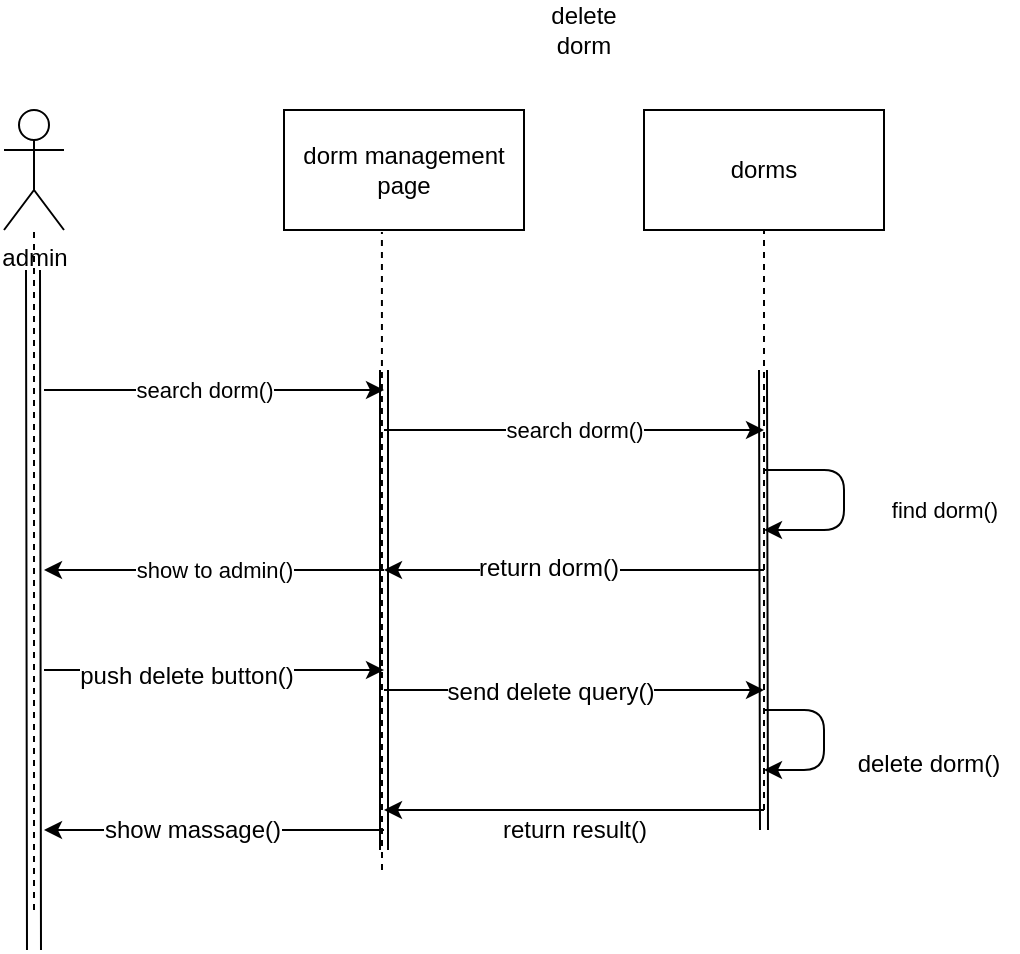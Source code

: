 <mxfile version="12.4.3" type="device" pages="1"><diagram id="t64HOerAyFGAr1dXZ_Yb" name="Page-1"><mxGraphModel dx="868" dy="433" grid="1" gridSize="10" guides="1" tooltips="1" connect="1" arrows="1" fold="1" page="1" pageScale="1" pageWidth="850" pageHeight="1100" math="0" shadow="0"><root><mxCell id="0"/><mxCell id="1" parent="0"/><mxCell id="DvIAKMcoWiGCEIp_HsKc-1" value="admin" style="shape=umlActor;verticalLabelPosition=bottom;labelBackgroundColor=#ffffff;verticalAlign=top;html=1;outlineConnect=0;" parent="1" vertex="1"><mxGeometry x="150" y="70" width="30" height="60" as="geometry"/></mxCell><mxCell id="DvIAKMcoWiGCEIp_HsKc-2" value="delete dorm" style="text;html=1;strokeColor=none;fillColor=none;align=center;verticalAlign=middle;whiteSpace=wrap;rounded=0;" parent="1" vertex="1"><mxGeometry x="420" y="20" width="40" height="20" as="geometry"/></mxCell><mxCell id="DvIAKMcoWiGCEIp_HsKc-3" value="dorm management page" style="rounded=0;whiteSpace=wrap;html=1;" parent="1" vertex="1"><mxGeometry x="290" y="70" width="120" height="60" as="geometry"/></mxCell><mxCell id="DvIAKMcoWiGCEIp_HsKc-4" value="" style="endArrow=none;dashed=1;html=1;" parent="1" target="DvIAKMcoWiGCEIp_HsKc-1" edge="1"><mxGeometry width="50" height="50" relative="1" as="geometry"><mxPoint x="165" y="470" as="sourcePoint"/><mxPoint x="200" y="210" as="targetPoint"/></mxGeometry></mxCell><mxCell id="DvIAKMcoWiGCEIp_HsKc-5" value="" style="shape=link;html=1;width=7;" parent="1" edge="1"><mxGeometry width="50" height="50" relative="1" as="geometry"><mxPoint x="165" y="490" as="sourcePoint"/><mxPoint x="164.5" y="150" as="targetPoint"/></mxGeometry></mxCell><mxCell id="DvIAKMcoWiGCEIp_HsKc-6" value="" style="endArrow=none;dashed=1;html=1;entryX=0.408;entryY=1.017;entryDx=0;entryDy=0;entryPerimeter=0;" parent="1" target="DvIAKMcoWiGCEIp_HsKc-3" edge="1"><mxGeometry width="50" height="50" relative="1" as="geometry"><mxPoint x="339" y="450" as="sourcePoint"/><mxPoint x="340" y="153" as="targetPoint"/></mxGeometry></mxCell><mxCell id="DvIAKMcoWiGCEIp_HsKc-7" value="" style="shape=link;html=1;" parent="1" edge="1"><mxGeometry width="50" height="50" relative="1" as="geometry"><mxPoint x="340" y="440" as="sourcePoint"/><mxPoint x="340" y="200" as="targetPoint"/></mxGeometry></mxCell><mxCell id="DvIAKMcoWiGCEIp_HsKc-8" value="dorms" style="rounded=0;whiteSpace=wrap;html=1;" parent="1" vertex="1"><mxGeometry x="470" y="70" width="120" height="60" as="geometry"/></mxCell><mxCell id="DvIAKMcoWiGCEIp_HsKc-9" value="" style="endArrow=none;dashed=1;html=1;entryX=0.5;entryY=1;entryDx=0;entryDy=0;" parent="1" target="DvIAKMcoWiGCEIp_HsKc-8" edge="1"><mxGeometry width="50" height="50" relative="1" as="geometry"><mxPoint x="530" y="420" as="sourcePoint"/><mxPoint x="600" y="240" as="targetPoint"/></mxGeometry></mxCell><mxCell id="DvIAKMcoWiGCEIp_HsKc-10" value="" style="shape=link;html=1;" parent="1" edge="1"><mxGeometry width="50" height="50" relative="1" as="geometry"><mxPoint x="530" y="430" as="sourcePoint"/><mxPoint x="529.5" y="200" as="targetPoint"/></mxGeometry></mxCell><mxCell id="DvIAKMcoWiGCEIp_HsKc-11" value="search dorm()" style="endArrow=classic;html=1;" parent="1" edge="1"><mxGeometry width="50" height="50" relative="1" as="geometry"><mxPoint x="340" y="230" as="sourcePoint"/><mxPoint x="530" y="230" as="targetPoint"/></mxGeometry></mxCell><mxCell id="DvIAKMcoWiGCEIp_HsKc-14" value="search dorm()" style="endArrow=classic;html=1;" parent="1" edge="1"><mxGeometry x="-0.059" width="50" height="50" relative="1" as="geometry"><mxPoint x="170" y="210" as="sourcePoint"/><mxPoint x="340" y="210" as="targetPoint"/><mxPoint as="offset"/></mxGeometry></mxCell><mxCell id="DvIAKMcoWiGCEIp_HsKc-22" value="find dorm()" style="endArrow=classic;html=1;" parent="1" edge="1"><mxGeometry x="0.273" y="-51" width="50" height="50" relative="1" as="geometry"><mxPoint x="530" y="250" as="sourcePoint"/><mxPoint x="530" y="280" as="targetPoint"/><Array as="points"><mxPoint x="570" y="250"/><mxPoint x="570" y="280"/></Array><mxPoint x="50" y="41" as="offset"/></mxGeometry></mxCell><mxCell id="DvIAKMcoWiGCEIp_HsKc-23" value="show to admin()" style="endArrow=classic;html=1;" parent="1" edge="1"><mxGeometry width="50" height="50" relative="1" as="geometry"><mxPoint x="340" y="300" as="sourcePoint"/><mxPoint x="170" y="300" as="targetPoint"/></mxGeometry></mxCell><mxCell id="ZzqwPHF-nKwithe1uojh-1" value="" style="endArrow=classic;html=1;" parent="1" edge="1"><mxGeometry width="50" height="50" relative="1" as="geometry"><mxPoint x="530" y="300" as="sourcePoint"/><mxPoint x="340" y="300" as="targetPoint"/></mxGeometry></mxCell><mxCell id="ZzqwPHF-nKwithe1uojh-2" value="return dorm()" style="text;html=1;resizable=0;points=[];align=center;verticalAlign=middle;labelBackgroundColor=#ffffff;" parent="ZzqwPHF-nKwithe1uojh-1" vertex="1" connectable="0"><mxGeometry x="0.143" y="-1" relative="1" as="geometry"><mxPoint as="offset"/></mxGeometry></mxCell><mxCell id="g9FUflcD_3L-XBciwDj_-2" value="" style="endArrow=classic;html=1;" edge="1" parent="1"><mxGeometry width="50" height="50" relative="1" as="geometry"><mxPoint x="170" y="350" as="sourcePoint"/><mxPoint x="340" y="350" as="targetPoint"/></mxGeometry></mxCell><mxCell id="g9FUflcD_3L-XBciwDj_-3" value="push delete button()" style="text;html=1;align=center;verticalAlign=middle;resizable=0;points=[];;labelBackgroundColor=#ffffff;" vertex="1" connectable="0" parent="g9FUflcD_3L-XBciwDj_-2"><mxGeometry x="-0.165" y="-3" relative="1" as="geometry"><mxPoint as="offset"/></mxGeometry></mxCell><mxCell id="g9FUflcD_3L-XBciwDj_-4" value="" style="endArrow=classic;html=1;" edge="1" parent="1"><mxGeometry width="50" height="50" relative="1" as="geometry"><mxPoint x="340" y="360" as="sourcePoint"/><mxPoint x="530" y="360" as="targetPoint"/></mxGeometry></mxCell><mxCell id="g9FUflcD_3L-XBciwDj_-5" value="send delete query()" style="text;html=1;align=center;verticalAlign=middle;resizable=0;points=[];;labelBackgroundColor=#ffffff;" vertex="1" connectable="0" parent="g9FUflcD_3L-XBciwDj_-4"><mxGeometry x="-0.126" y="-1" relative="1" as="geometry"><mxPoint as="offset"/></mxGeometry></mxCell><mxCell id="g9FUflcD_3L-XBciwDj_-7" value="" style="endArrow=classic;html=1;" edge="1" parent="1"><mxGeometry width="50" height="50" relative="1" as="geometry"><mxPoint x="530" y="370" as="sourcePoint"/><mxPoint x="530" y="400" as="targetPoint"/><Array as="points"><mxPoint x="560" y="370"/><mxPoint x="560" y="400"/></Array></mxGeometry></mxCell><mxCell id="g9FUflcD_3L-XBciwDj_-8" value="delete dorm()" style="text;html=1;align=center;verticalAlign=middle;resizable=0;points=[];;autosize=1;" vertex="1" parent="1"><mxGeometry x="567" y="387" width="90" height="20" as="geometry"/></mxCell><mxCell id="g9FUflcD_3L-XBciwDj_-9" value="" style="endArrow=classic;html=1;" edge="1" parent="1"><mxGeometry width="50" height="50" relative="1" as="geometry"><mxPoint x="530" y="420" as="sourcePoint"/><mxPoint x="340" y="420" as="targetPoint"/></mxGeometry></mxCell><mxCell id="g9FUflcD_3L-XBciwDj_-10" value="return result()" style="text;html=1;align=center;verticalAlign=middle;resizable=0;points=[];;autosize=1;" vertex="1" parent="1"><mxGeometry x="390" y="420" width="90" height="20" as="geometry"/></mxCell><mxCell id="g9FUflcD_3L-XBciwDj_-13" value="" style="endArrow=classic;html=1;" edge="1" parent="1"><mxGeometry width="50" height="50" relative="1" as="geometry"><mxPoint x="340" y="430" as="sourcePoint"/><mxPoint x="170" y="430" as="targetPoint"/></mxGeometry></mxCell><mxCell id="g9FUflcD_3L-XBciwDj_-15" value="show massage()" style="text;html=1;align=center;verticalAlign=middle;resizable=0;points=[];;labelBackgroundColor=#ffffff;" vertex="1" connectable="0" parent="g9FUflcD_3L-XBciwDj_-13"><mxGeometry x="0.129" relative="1" as="geometry"><mxPoint as="offset"/></mxGeometry></mxCell></root></mxGraphModel></diagram></mxfile>
